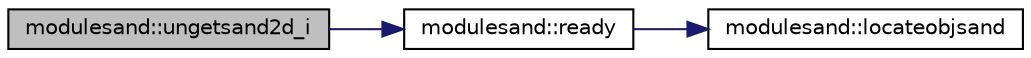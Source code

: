 digraph "modulesand::ungetsand2d_i"
{
 // LATEX_PDF_SIZE
  edge [fontname="Helvetica",fontsize="10",labelfontname="Helvetica",labelfontsize="10"];
  node [fontname="Helvetica",fontsize="10",shape=record];
  rankdir="LR";
  Node1 [label="modulesand::ungetsand2d_i",height=0.2,width=0.4,color="black", fillcolor="grey75", style="filled", fontcolor="black",tooltip=" "];
  Node1 -> Node2 [color="midnightblue",fontsize="10",style="solid",fontname="Helvetica"];
  Node2 [label="modulesand::ready",height=0.2,width=0.4,color="black", fillcolor="white", style="filled",URL="$namespacemodulesand.html#a663024ee5ee19e5c00cce90c271934ea",tooltip=" "];
  Node2 -> Node3 [color="midnightblue",fontsize="10",style="solid",fontname="Helvetica"];
  Node3 [label="modulesand::locateobjsand",height=0.2,width=0.4,color="black", fillcolor="white", style="filled",URL="$namespacemodulesand.html#a1cc021f53fc9b3dfb942f3a272588046",tooltip=" "];
}
